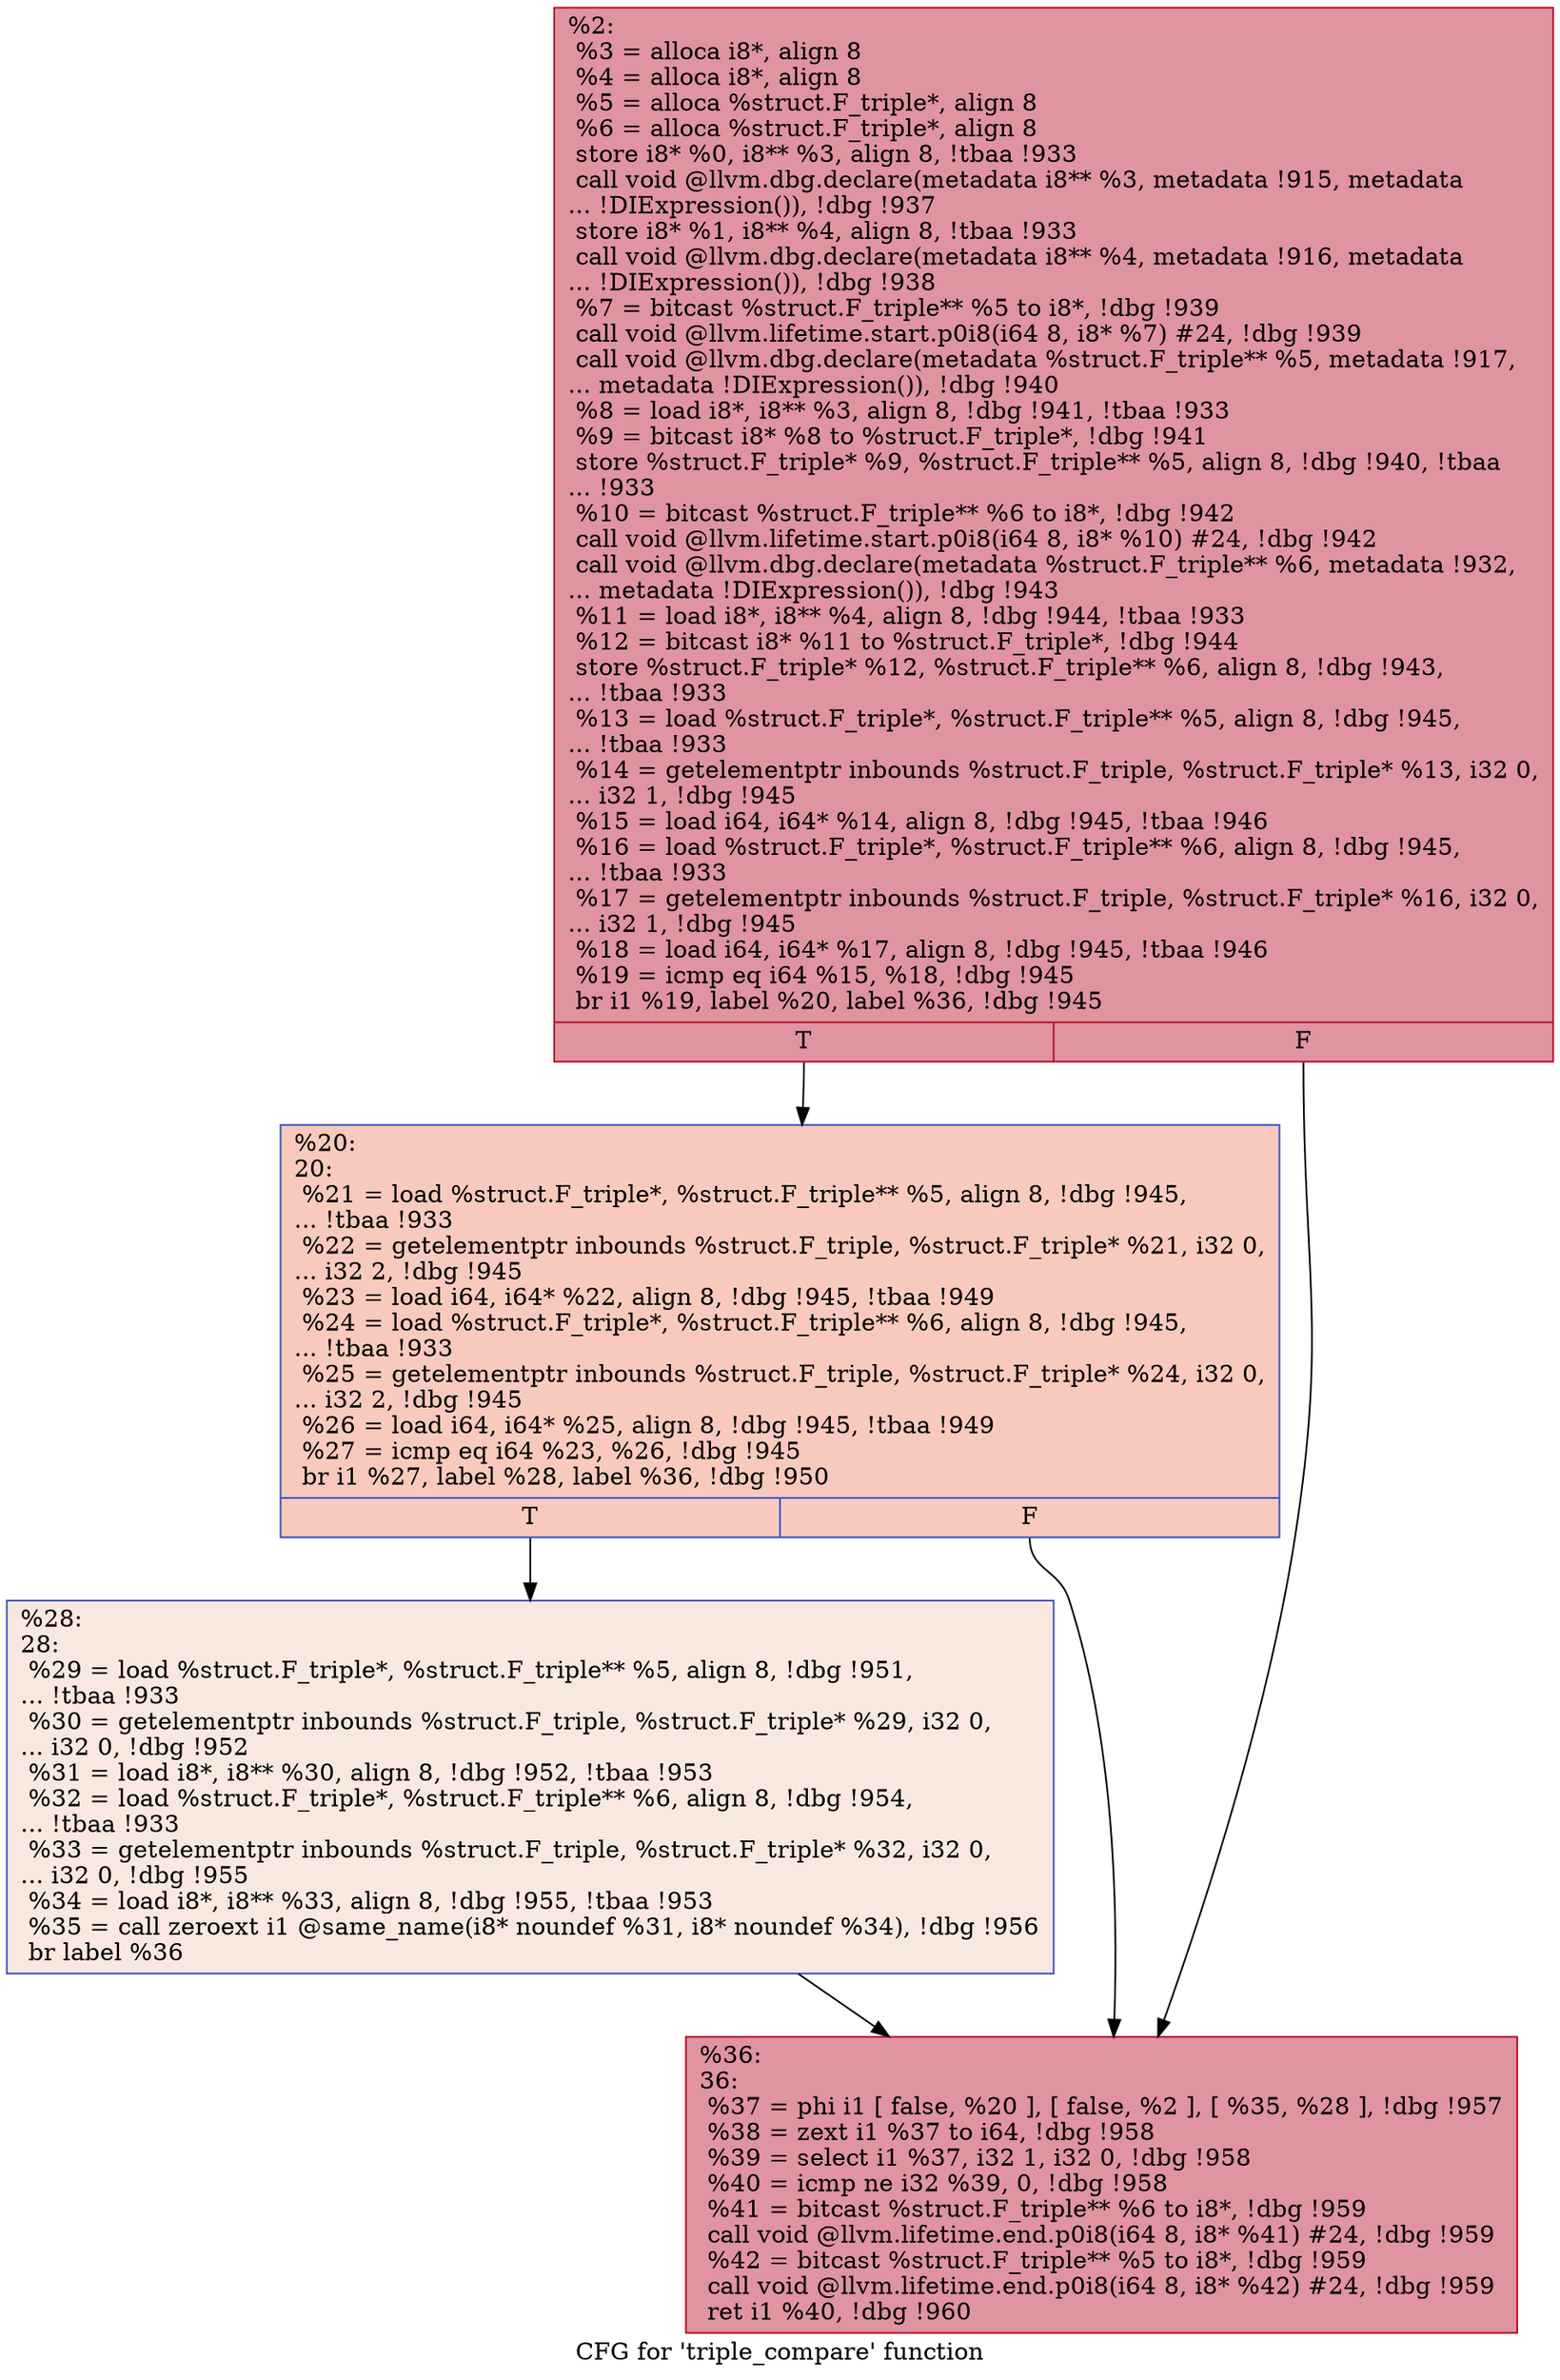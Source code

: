 digraph "CFG for 'triple_compare' function" {
	label="CFG for 'triple_compare' function";

	Node0xd17f80 [shape=record,color="#b70d28ff", style=filled, fillcolor="#b70d2870",label="{%2:\l  %3 = alloca i8*, align 8\l  %4 = alloca i8*, align 8\l  %5 = alloca %struct.F_triple*, align 8\l  %6 = alloca %struct.F_triple*, align 8\l  store i8* %0, i8** %3, align 8, !tbaa !933\l  call void @llvm.dbg.declare(metadata i8** %3, metadata !915, metadata\l... !DIExpression()), !dbg !937\l  store i8* %1, i8** %4, align 8, !tbaa !933\l  call void @llvm.dbg.declare(metadata i8** %4, metadata !916, metadata\l... !DIExpression()), !dbg !938\l  %7 = bitcast %struct.F_triple** %5 to i8*, !dbg !939\l  call void @llvm.lifetime.start.p0i8(i64 8, i8* %7) #24, !dbg !939\l  call void @llvm.dbg.declare(metadata %struct.F_triple** %5, metadata !917,\l... metadata !DIExpression()), !dbg !940\l  %8 = load i8*, i8** %3, align 8, !dbg !941, !tbaa !933\l  %9 = bitcast i8* %8 to %struct.F_triple*, !dbg !941\l  store %struct.F_triple* %9, %struct.F_triple** %5, align 8, !dbg !940, !tbaa\l... !933\l  %10 = bitcast %struct.F_triple** %6 to i8*, !dbg !942\l  call void @llvm.lifetime.start.p0i8(i64 8, i8* %10) #24, !dbg !942\l  call void @llvm.dbg.declare(metadata %struct.F_triple** %6, metadata !932,\l... metadata !DIExpression()), !dbg !943\l  %11 = load i8*, i8** %4, align 8, !dbg !944, !tbaa !933\l  %12 = bitcast i8* %11 to %struct.F_triple*, !dbg !944\l  store %struct.F_triple* %12, %struct.F_triple** %6, align 8, !dbg !943,\l... !tbaa !933\l  %13 = load %struct.F_triple*, %struct.F_triple** %5, align 8, !dbg !945,\l... !tbaa !933\l  %14 = getelementptr inbounds %struct.F_triple, %struct.F_triple* %13, i32 0,\l... i32 1, !dbg !945\l  %15 = load i64, i64* %14, align 8, !dbg !945, !tbaa !946\l  %16 = load %struct.F_triple*, %struct.F_triple** %6, align 8, !dbg !945,\l... !tbaa !933\l  %17 = getelementptr inbounds %struct.F_triple, %struct.F_triple* %16, i32 0,\l... i32 1, !dbg !945\l  %18 = load i64, i64* %17, align 8, !dbg !945, !tbaa !946\l  %19 = icmp eq i64 %15, %18, !dbg !945\l  br i1 %19, label %20, label %36, !dbg !945\l|{<s0>T|<s1>F}}"];
	Node0xd17f80:s0 -> Node0xd192b0;
	Node0xd17f80:s1 -> Node0xd19350;
	Node0xd192b0 [shape=record,color="#3d50c3ff", style=filled, fillcolor="#ef886b70",label="{%20:\l20:                                               \l  %21 = load %struct.F_triple*, %struct.F_triple** %5, align 8, !dbg !945,\l... !tbaa !933\l  %22 = getelementptr inbounds %struct.F_triple, %struct.F_triple* %21, i32 0,\l... i32 2, !dbg !945\l  %23 = load i64, i64* %22, align 8, !dbg !945, !tbaa !949\l  %24 = load %struct.F_triple*, %struct.F_triple** %6, align 8, !dbg !945,\l... !tbaa !933\l  %25 = getelementptr inbounds %struct.F_triple, %struct.F_triple* %24, i32 0,\l... i32 2, !dbg !945\l  %26 = load i64, i64* %25, align 8, !dbg !945, !tbaa !949\l  %27 = icmp eq i64 %23, %26, !dbg !945\l  br i1 %27, label %28, label %36, !dbg !950\l|{<s0>T|<s1>F}}"];
	Node0xd192b0:s0 -> Node0xd19300;
	Node0xd192b0:s1 -> Node0xd19350;
	Node0xd19300 [shape=record,color="#3d50c3ff", style=filled, fillcolor="#f1ccb870",label="{%28:\l28:                                               \l  %29 = load %struct.F_triple*, %struct.F_triple** %5, align 8, !dbg !951,\l... !tbaa !933\l  %30 = getelementptr inbounds %struct.F_triple, %struct.F_triple* %29, i32 0,\l... i32 0, !dbg !952\l  %31 = load i8*, i8** %30, align 8, !dbg !952, !tbaa !953\l  %32 = load %struct.F_triple*, %struct.F_triple** %6, align 8, !dbg !954,\l... !tbaa !933\l  %33 = getelementptr inbounds %struct.F_triple, %struct.F_triple* %32, i32 0,\l... i32 0, !dbg !955\l  %34 = load i8*, i8** %33, align 8, !dbg !955, !tbaa !953\l  %35 = call zeroext i1 @same_name(i8* noundef %31, i8* noundef %34), !dbg !956\l  br label %36\l}"];
	Node0xd19300 -> Node0xd19350;
	Node0xd19350 [shape=record,color="#b70d28ff", style=filled, fillcolor="#b70d2870",label="{%36:\l36:                                               \l  %37 = phi i1 [ false, %20 ], [ false, %2 ], [ %35, %28 ], !dbg !957\l  %38 = zext i1 %37 to i64, !dbg !958\l  %39 = select i1 %37, i32 1, i32 0, !dbg !958\l  %40 = icmp ne i32 %39, 0, !dbg !958\l  %41 = bitcast %struct.F_triple** %6 to i8*, !dbg !959\l  call void @llvm.lifetime.end.p0i8(i64 8, i8* %41) #24, !dbg !959\l  %42 = bitcast %struct.F_triple** %5 to i8*, !dbg !959\l  call void @llvm.lifetime.end.p0i8(i64 8, i8* %42) #24, !dbg !959\l  ret i1 %40, !dbg !960\l}"];
}
